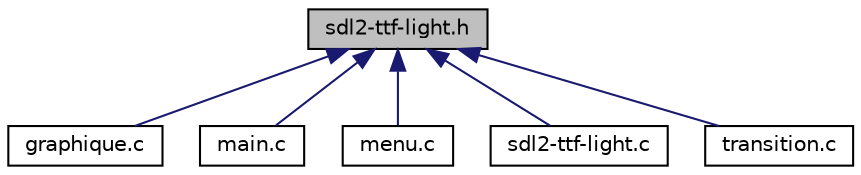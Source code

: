 digraph "sdl2-ttf-light.h"
{
 // LATEX_PDF_SIZE
  edge [fontname="Helvetica",fontsize="10",labelfontname="Helvetica",labelfontsize="10"];
  node [fontname="Helvetica",fontsize="10",shape=record];
  Node1 [label="sdl2-ttf-light.h",height=0.2,width=0.4,color="black", fillcolor="grey75", style="filled", fontcolor="black",tooltip="sur-couche de SDL2_ttf pour simplifier son utilisation pour le projet (modifié)"];
  Node1 -> Node2 [dir="back",color="midnightblue",fontsize="10",style="solid"];
  Node2 [label="graphique.c",height=0.2,width=0.4,color="black", fillcolor="white", style="filled",URL="$graphique_8c.html",tooltip="Module gérant la partie graphique du jeu."];
  Node1 -> Node3 [dir="back",color="midnightblue",fontsize="10",style="solid"];
  Node3 [label="main.c",height=0.2,width=0.4,color="black", fillcolor="white", style="filled",URL="$main_8c.html",tooltip="Programme principal initial du niveau 3 + extensions."];
  Node1 -> Node4 [dir="back",color="midnightblue",fontsize="10",style="solid"];
  Node4 [label="menu.c",height=0.2,width=0.4,color="black", fillcolor="white", style="filled",URL="$menu_8c.html",tooltip="Module gérant le fonctionnement du menu."];
  Node1 -> Node5 [dir="back",color="midnightblue",fontsize="10",style="solid"];
  Node5 [label="sdl2-ttf-light.c",height=0.2,width=0.4,color="black", fillcolor="white", style="filled",URL="$sdl2-ttf-light_8c.html",tooltip="sur-couche de SDL2_ttf pour simplifier son utilisation pour le projet (modifié)"];
  Node1 -> Node6 [dir="back",color="midnightblue",fontsize="10",style="solid"];
  Node6 [label="transition.c",height=0.2,width=0.4,color="black", fillcolor="white", style="filled",URL="$transition_8c.html",tooltip="Module gérant la transition entre les modules différents modules."];
}
